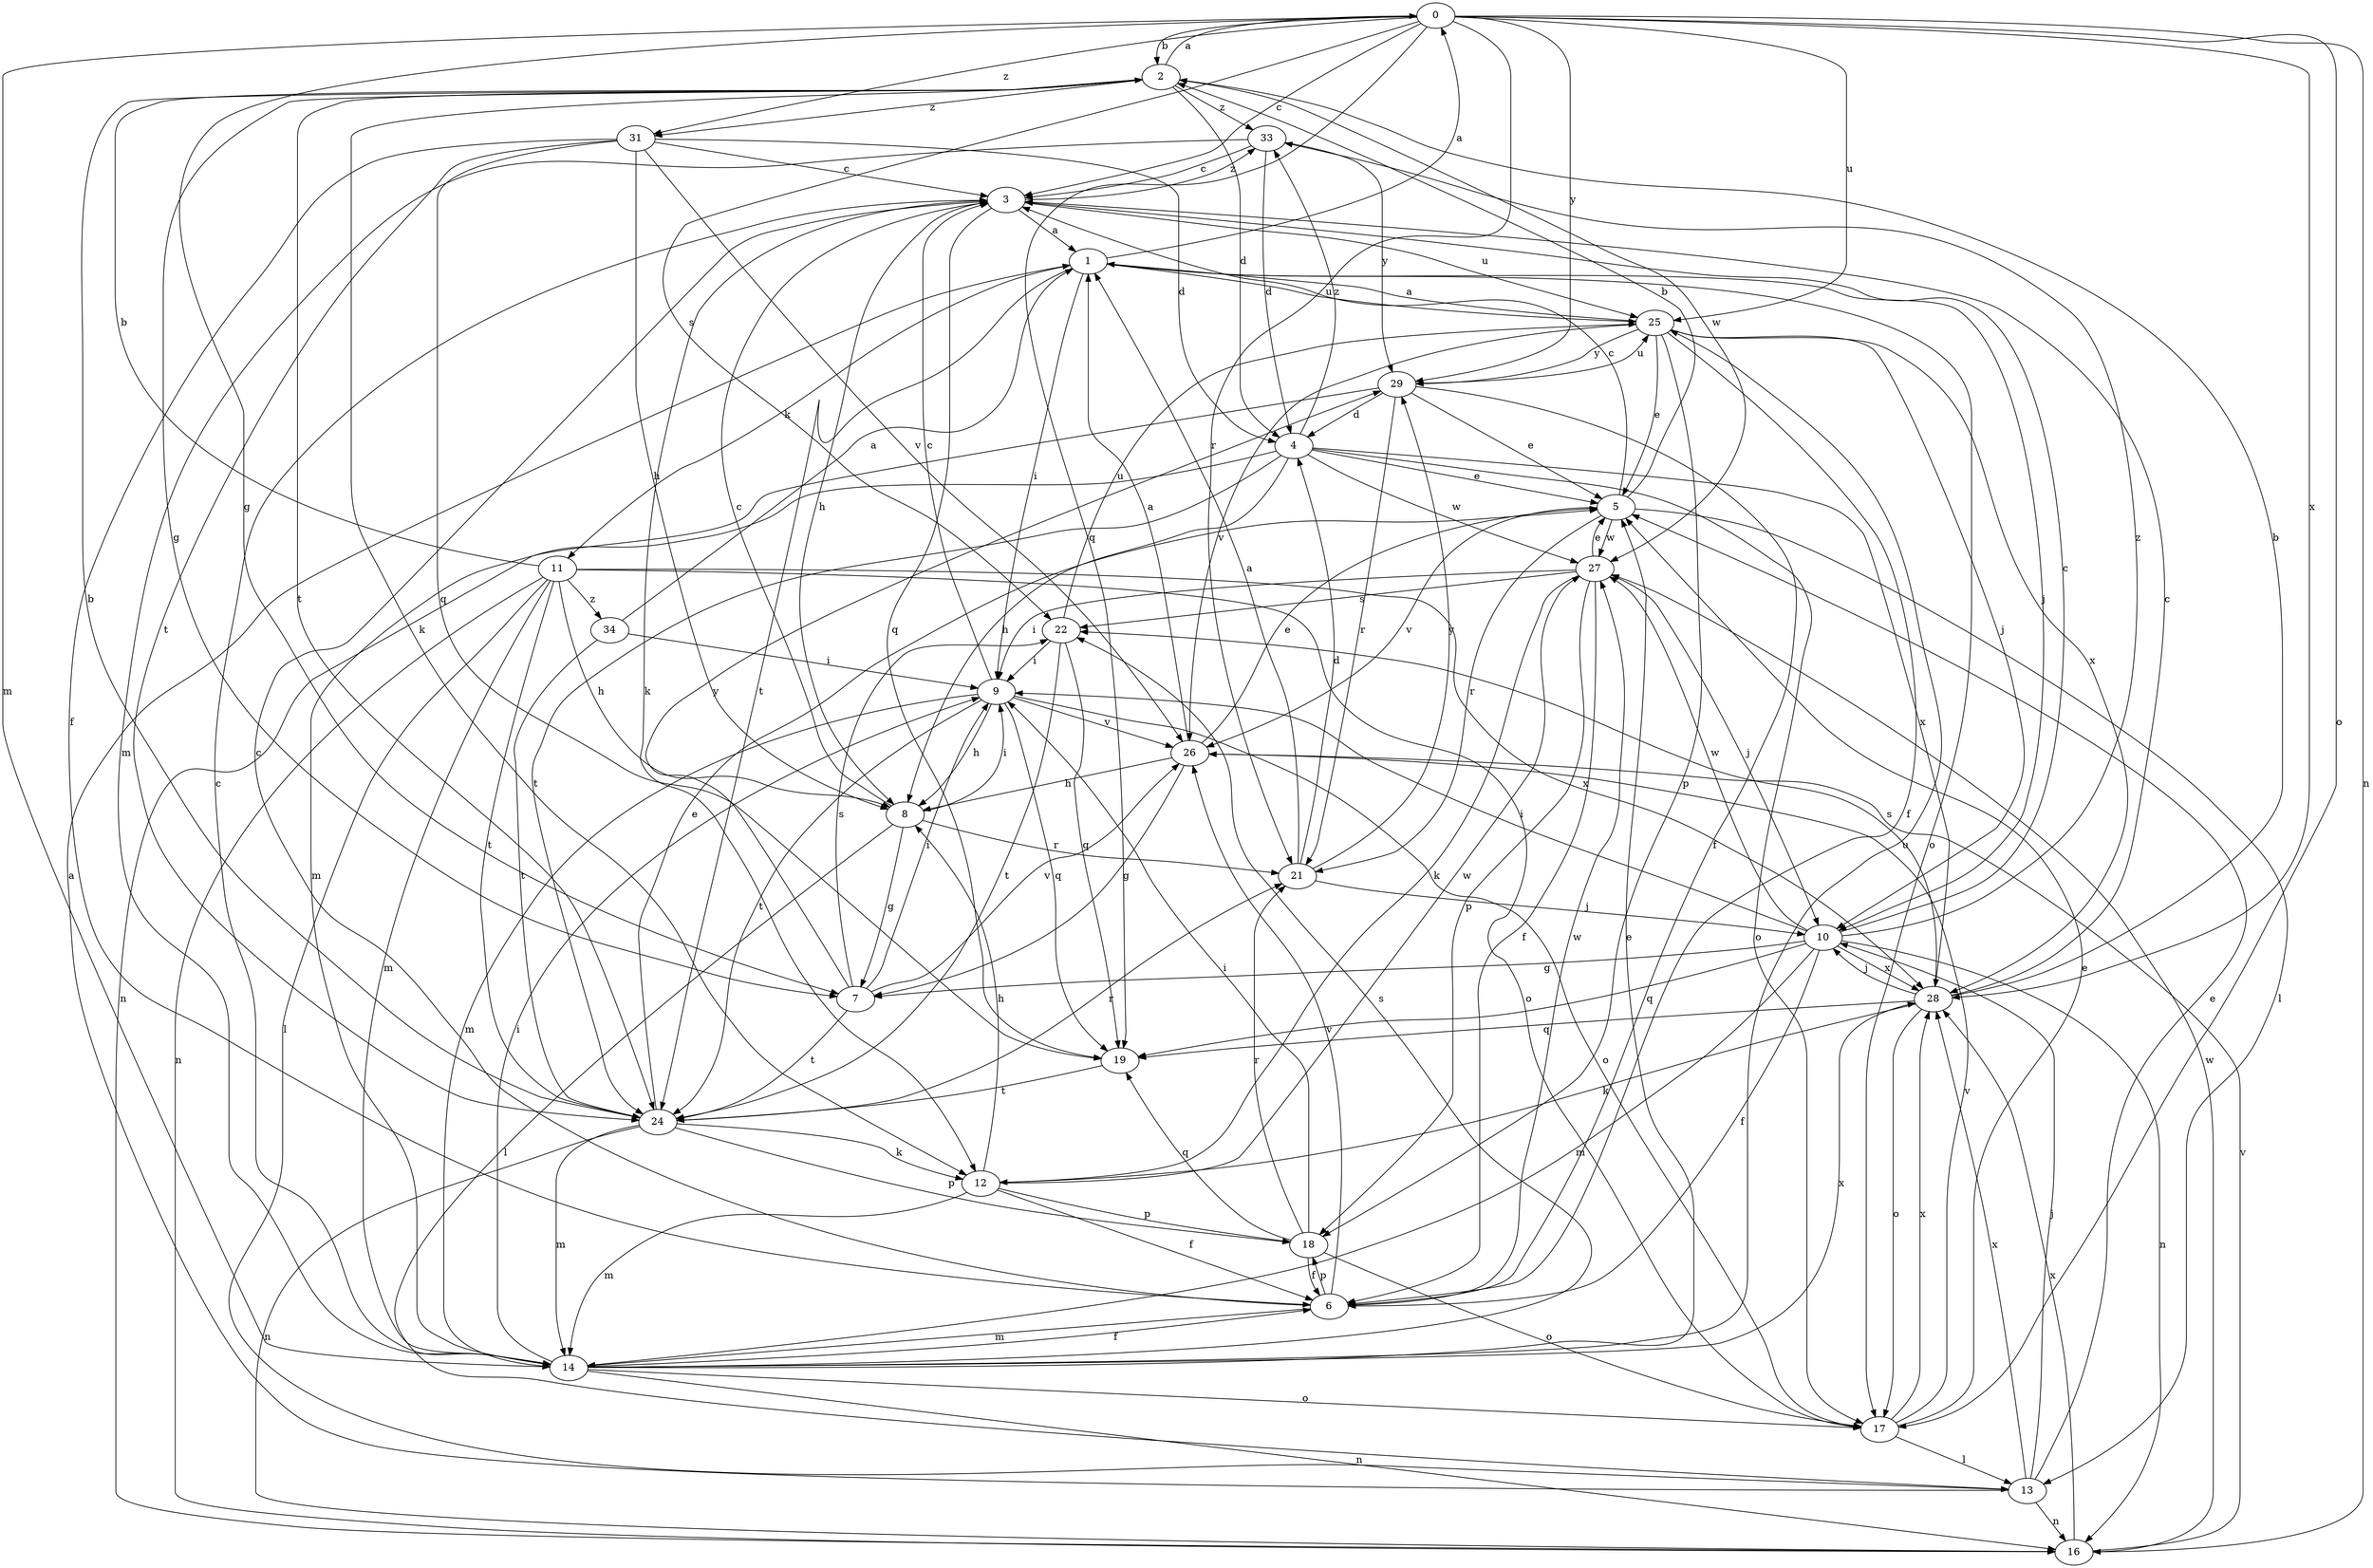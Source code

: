 strict digraph  {
0;
1;
2;
3;
4;
5;
6;
7;
8;
9;
10;
11;
12;
13;
14;
16;
17;
18;
19;
21;
22;
24;
25;
26;
27;
28;
29;
31;
33;
34;
0 -> 2  [label=b];
0 -> 3  [label=c];
0 -> 7  [label=g];
0 -> 14  [label=m];
0 -> 16  [label=n];
0 -> 17  [label=o];
0 -> 19  [label=q];
0 -> 21  [label=r];
0 -> 22  [label=s];
0 -> 25  [label=u];
0 -> 28  [label=x];
0 -> 29  [label=y];
0 -> 31  [label=z];
1 -> 0  [label=a];
1 -> 9  [label=i];
1 -> 10  [label=j];
1 -> 11  [label=k];
1 -> 17  [label=o];
1 -> 24  [label=t];
1 -> 25  [label=u];
2 -> 0  [label=a];
2 -> 4  [label=d];
2 -> 7  [label=g];
2 -> 12  [label=k];
2 -> 24  [label=t];
2 -> 27  [label=w];
2 -> 31  [label=z];
2 -> 33  [label=z];
3 -> 1  [label=a];
3 -> 8  [label=h];
3 -> 12  [label=k];
3 -> 19  [label=q];
3 -> 25  [label=u];
3 -> 33  [label=z];
4 -> 5  [label=e];
4 -> 8  [label=h];
4 -> 16  [label=n];
4 -> 17  [label=o];
4 -> 24  [label=t];
4 -> 27  [label=w];
4 -> 28  [label=x];
4 -> 33  [label=z];
5 -> 2  [label=b];
5 -> 3  [label=c];
5 -> 13  [label=l];
5 -> 21  [label=r];
5 -> 26  [label=v];
5 -> 27  [label=w];
6 -> 3  [label=c];
6 -> 14  [label=m];
6 -> 18  [label=p];
6 -> 26  [label=v];
6 -> 27  [label=w];
7 -> 9  [label=i];
7 -> 22  [label=s];
7 -> 24  [label=t];
7 -> 26  [label=v];
7 -> 29  [label=y];
8 -> 3  [label=c];
8 -> 7  [label=g];
8 -> 9  [label=i];
8 -> 13  [label=l];
8 -> 21  [label=r];
9 -> 3  [label=c];
9 -> 8  [label=h];
9 -> 14  [label=m];
9 -> 17  [label=o];
9 -> 19  [label=q];
9 -> 24  [label=t];
9 -> 26  [label=v];
10 -> 3  [label=c];
10 -> 6  [label=f];
10 -> 7  [label=g];
10 -> 9  [label=i];
10 -> 14  [label=m];
10 -> 16  [label=n];
10 -> 19  [label=q];
10 -> 27  [label=w];
10 -> 28  [label=x];
10 -> 33  [label=z];
11 -> 2  [label=b];
11 -> 8  [label=h];
11 -> 13  [label=l];
11 -> 14  [label=m];
11 -> 16  [label=n];
11 -> 17  [label=o];
11 -> 24  [label=t];
11 -> 28  [label=x];
11 -> 34  [label=z];
12 -> 6  [label=f];
12 -> 8  [label=h];
12 -> 14  [label=m];
12 -> 18  [label=p];
12 -> 27  [label=w];
13 -> 1  [label=a];
13 -> 5  [label=e];
13 -> 10  [label=j];
13 -> 16  [label=n];
13 -> 28  [label=x];
14 -> 3  [label=c];
14 -> 5  [label=e];
14 -> 6  [label=f];
14 -> 9  [label=i];
14 -> 16  [label=n];
14 -> 17  [label=o];
14 -> 22  [label=s];
14 -> 25  [label=u];
14 -> 28  [label=x];
16 -> 26  [label=v];
16 -> 27  [label=w];
16 -> 28  [label=x];
17 -> 5  [label=e];
17 -> 13  [label=l];
17 -> 26  [label=v];
17 -> 28  [label=x];
18 -> 6  [label=f];
18 -> 9  [label=i];
18 -> 17  [label=o];
18 -> 19  [label=q];
18 -> 21  [label=r];
19 -> 24  [label=t];
21 -> 1  [label=a];
21 -> 4  [label=d];
21 -> 10  [label=j];
21 -> 29  [label=y];
22 -> 9  [label=i];
22 -> 19  [label=q];
22 -> 24  [label=t];
22 -> 25  [label=u];
24 -> 2  [label=b];
24 -> 5  [label=e];
24 -> 12  [label=k];
24 -> 14  [label=m];
24 -> 16  [label=n];
24 -> 18  [label=p];
24 -> 21  [label=r];
25 -> 1  [label=a];
25 -> 5  [label=e];
25 -> 6  [label=f];
25 -> 10  [label=j];
25 -> 18  [label=p];
25 -> 26  [label=v];
25 -> 28  [label=x];
25 -> 29  [label=y];
26 -> 1  [label=a];
26 -> 5  [label=e];
26 -> 7  [label=g];
26 -> 8  [label=h];
27 -> 5  [label=e];
27 -> 6  [label=f];
27 -> 9  [label=i];
27 -> 10  [label=j];
27 -> 12  [label=k];
27 -> 18  [label=p];
27 -> 22  [label=s];
28 -> 2  [label=b];
28 -> 3  [label=c];
28 -> 10  [label=j];
28 -> 12  [label=k];
28 -> 17  [label=o];
28 -> 19  [label=q];
28 -> 22  [label=s];
29 -> 4  [label=d];
29 -> 5  [label=e];
29 -> 6  [label=f];
29 -> 14  [label=m];
29 -> 21  [label=r];
29 -> 25  [label=u];
31 -> 3  [label=c];
31 -> 4  [label=d];
31 -> 6  [label=f];
31 -> 8  [label=h];
31 -> 19  [label=q];
31 -> 24  [label=t];
31 -> 26  [label=v];
33 -> 3  [label=c];
33 -> 4  [label=d];
33 -> 14  [label=m];
33 -> 29  [label=y];
34 -> 1  [label=a];
34 -> 9  [label=i];
34 -> 24  [label=t];
}
